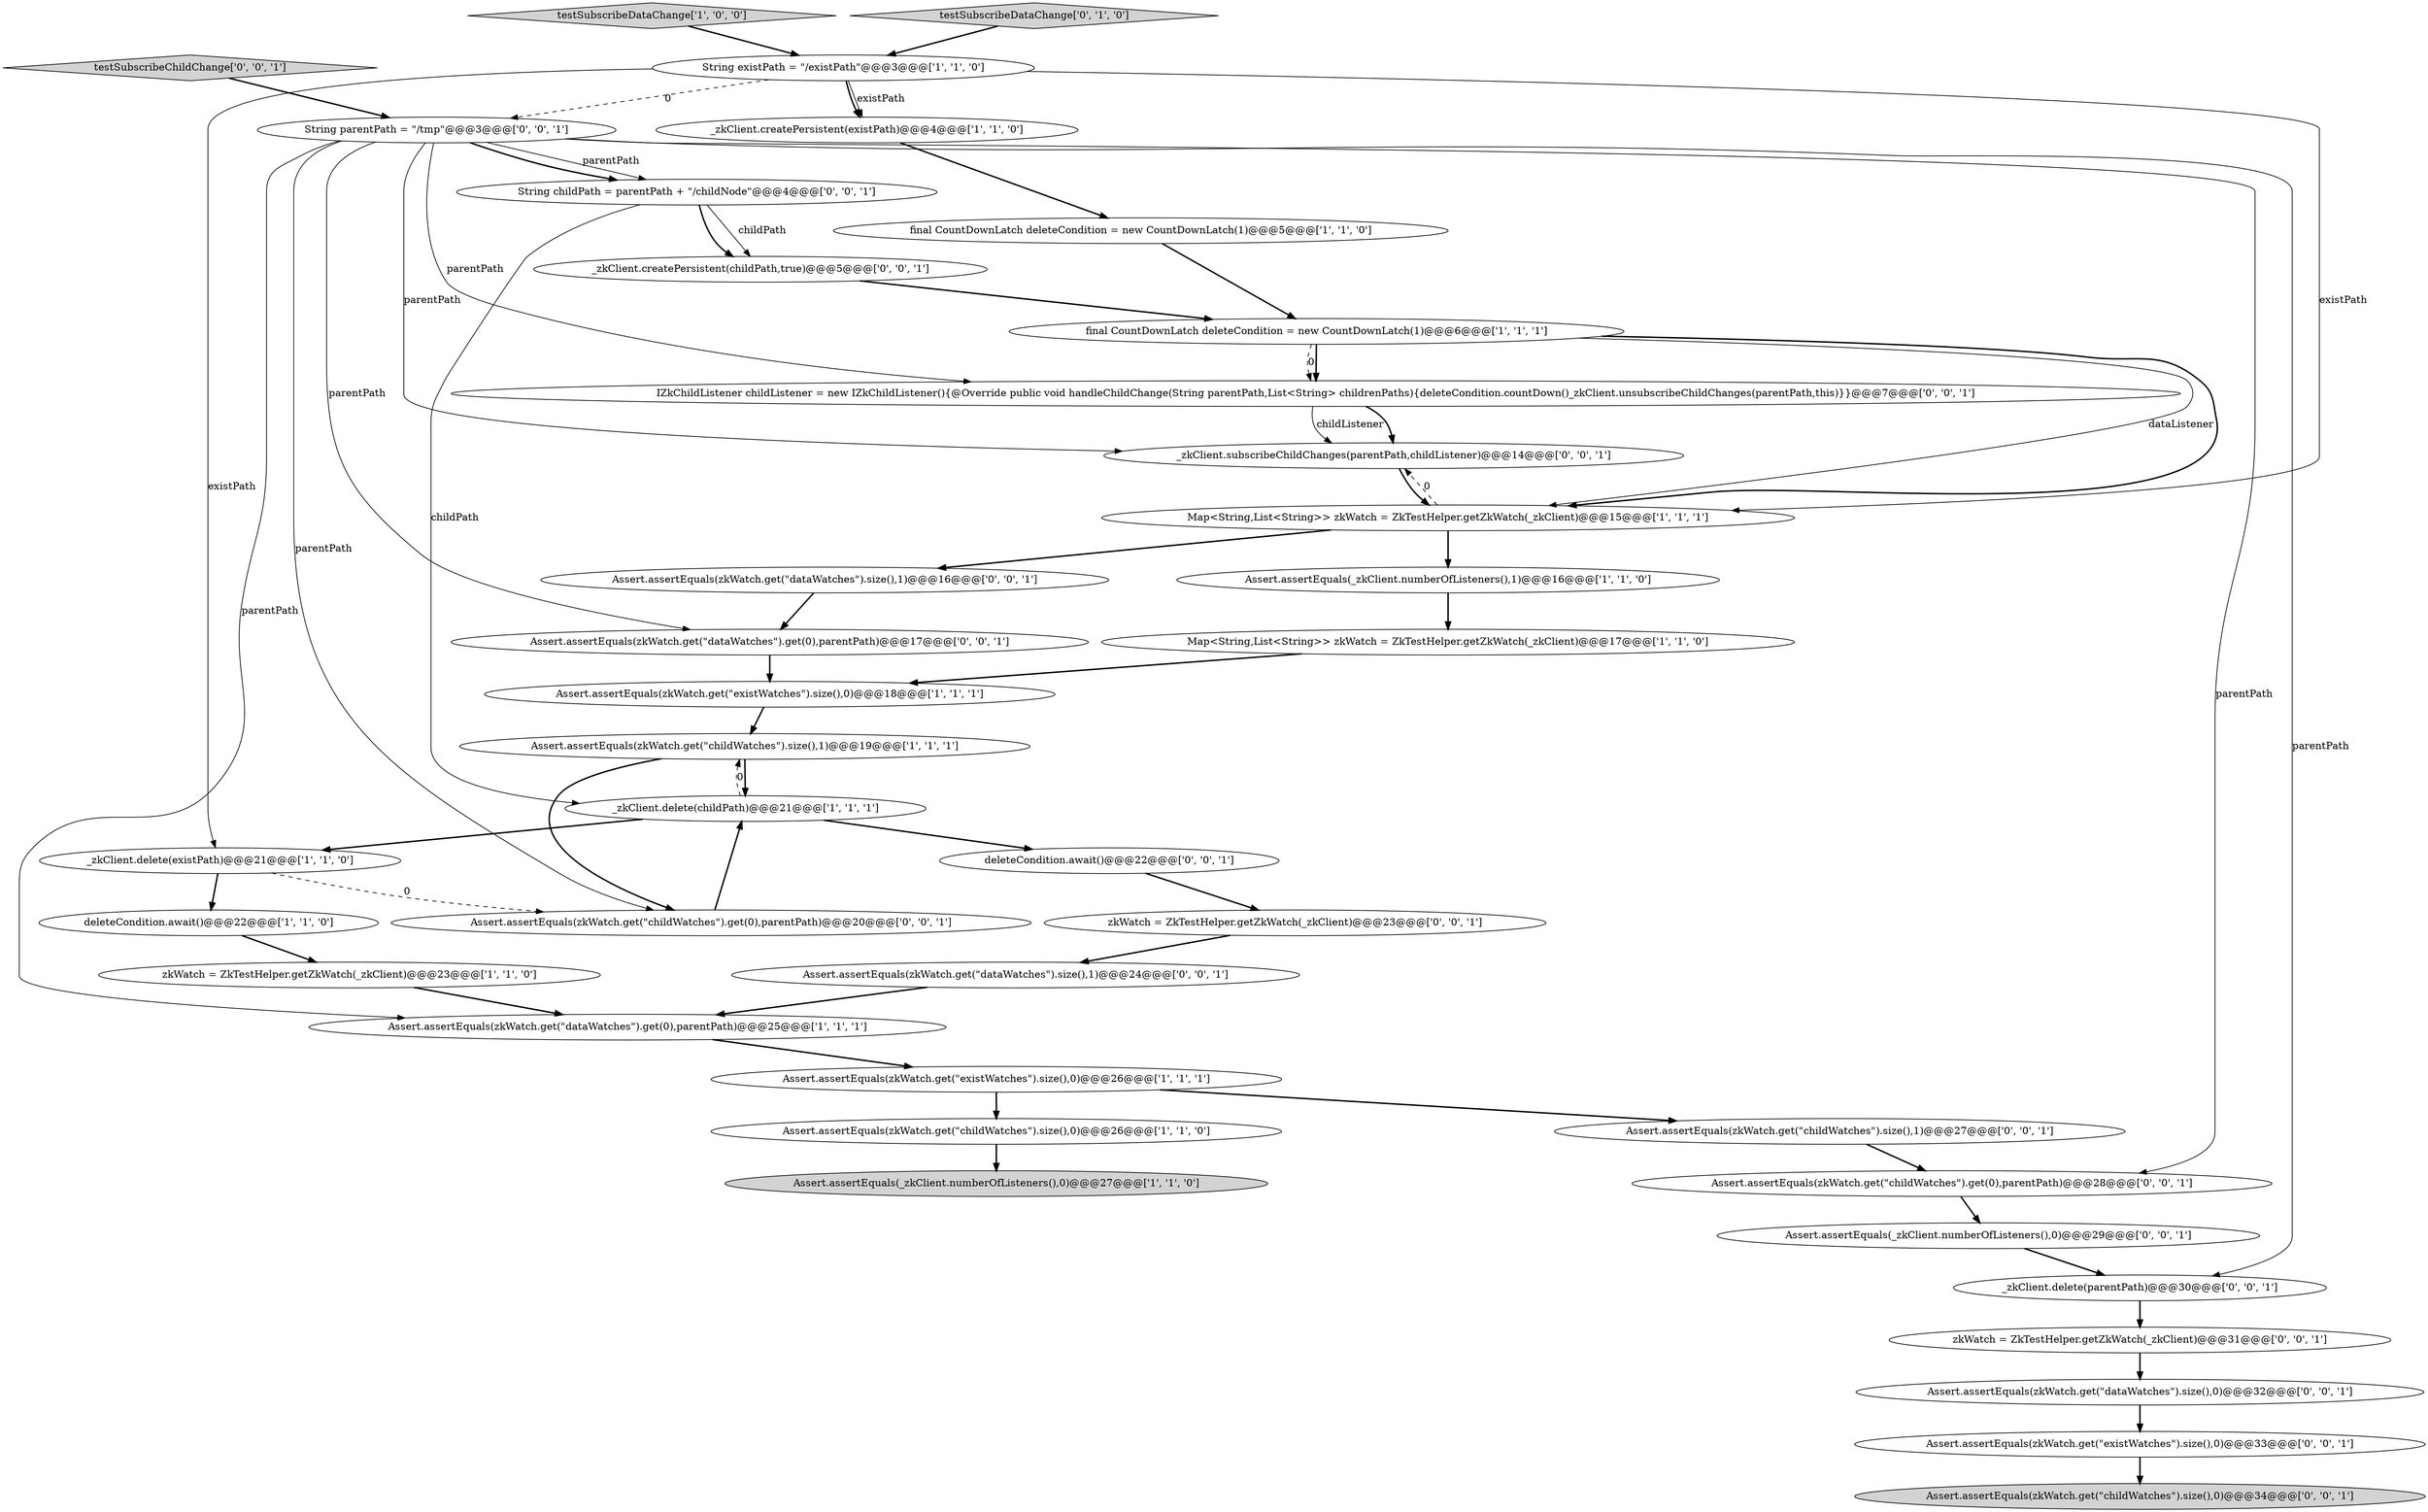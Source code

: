 digraph {
28 [style = filled, label = "IZkChildListener childListener = new IZkChildListener(){@Override public void handleChildChange(String parentPath,List<String> childrenPaths){deleteCondition.countDown()_zkClient.unsubscribeChildChanges(parentPath,this)}}@@@7@@@['0', '0', '1']", fillcolor = white, shape = ellipse image = "AAA0AAABBB3BBB"];
26 [style = filled, label = "Assert.assertEquals(zkWatch.get(\"dataWatches\").size(),1)@@@16@@@['0', '0', '1']", fillcolor = white, shape = ellipse image = "AAA0AAABBB3BBB"];
6 [style = filled, label = "Assert.assertEquals(zkWatch.get(\"childWatches\").size(),0)@@@26@@@['1', '1', '0']", fillcolor = white, shape = ellipse image = "AAA0AAABBB1BBB"];
7 [style = filled, label = "Assert.assertEquals(_zkClient.numberOfListeners(),0)@@@27@@@['1', '1', '0']", fillcolor = lightgray, shape = ellipse image = "AAA0AAABBB1BBB"];
14 [style = filled, label = "String existPath = \"/existPath\"@@@3@@@['1', '1', '0']", fillcolor = white, shape = ellipse image = "AAA0AAABBB1BBB"];
0 [style = filled, label = "_zkClient.createPersistent(existPath)@@@4@@@['1', '1', '0']", fillcolor = white, shape = ellipse image = "AAA0AAABBB1BBB"];
30 [style = filled, label = "String childPath = parentPath + \"/childNode\"@@@4@@@['0', '0', '1']", fillcolor = white, shape = ellipse image = "AAA0AAABBB3BBB"];
25 [style = filled, label = "String parentPath = \"/tmp\"@@@3@@@['0', '0', '1']", fillcolor = white, shape = ellipse image = "AAA0AAABBB3BBB"];
10 [style = filled, label = "Assert.assertEquals(zkWatch.get(\"dataWatches\").get(0),parentPath)@@@25@@@['1', '1', '1']", fillcolor = white, shape = ellipse image = "AAA0AAABBB1BBB"];
37 [style = filled, label = "deleteCondition.await()@@@22@@@['0', '0', '1']", fillcolor = white, shape = ellipse image = "AAA0AAABBB3BBB"];
1 [style = filled, label = "final CountDownLatch deleteCondition = new CountDownLatch(1)@@@5@@@['1', '1', '0']", fillcolor = white, shape = ellipse image = "AAA0AAABBB1BBB"];
31 [style = filled, label = "zkWatch = ZkTestHelper.getZkWatch(_zkClient)@@@23@@@['0', '0', '1']", fillcolor = white, shape = ellipse image = "AAA0AAABBB3BBB"];
15 [style = filled, label = "zkWatch = ZkTestHelper.getZkWatch(_zkClient)@@@23@@@['1', '1', '0']", fillcolor = white, shape = ellipse image = "AAA0AAABBB1BBB"];
13 [style = filled, label = "final CountDownLatch deleteCondition = new CountDownLatch(1)@@@6@@@['1', '1', '1']", fillcolor = white, shape = ellipse image = "AAA0AAABBB1BBB"];
16 [style = filled, label = "testSubscribeDataChange['1', '0', '0']", fillcolor = lightgray, shape = diamond image = "AAA0AAABBB1BBB"];
21 [style = filled, label = "_zkClient.createPersistent(childPath,true)@@@5@@@['0', '0', '1']", fillcolor = white, shape = ellipse image = "AAA0AAABBB3BBB"];
9 [style = filled, label = "Map<String,List<String>> zkWatch = ZkTestHelper.getZkWatch(_zkClient)@@@15@@@['1', '1', '1']", fillcolor = white, shape = ellipse image = "AAA0AAABBB1BBB"];
2 [style = filled, label = "Map<String,List<String>> zkWatch = ZkTestHelper.getZkWatch(_zkClient)@@@17@@@['1', '1', '0']", fillcolor = white, shape = ellipse image = "AAA0AAABBB1BBB"];
4 [style = filled, label = "_zkClient.delete(childPath)@@@21@@@['1', '1', '1']", fillcolor = white, shape = ellipse image = "AAA0AAABBB1BBB"];
24 [style = filled, label = "Assert.assertEquals(_zkClient.numberOfListeners(),0)@@@29@@@['0', '0', '1']", fillcolor = white, shape = ellipse image = "AAA0AAABBB3BBB"];
12 [style = filled, label = "Assert.assertEquals(_zkClient.numberOfListeners(),1)@@@16@@@['1', '1', '0']", fillcolor = white, shape = ellipse image = "AAA0AAABBB1BBB"];
34 [style = filled, label = "Assert.assertEquals(zkWatch.get(\"dataWatches\").size(),1)@@@24@@@['0', '0', '1']", fillcolor = white, shape = ellipse image = "AAA0AAABBB3BBB"];
17 [style = filled, label = "Assert.assertEquals(zkWatch.get(\"childWatches\").size(),1)@@@19@@@['1', '1', '1']", fillcolor = white, shape = ellipse image = "AAA0AAABBB1BBB"];
11 [style = filled, label = "_zkClient.delete(existPath)@@@21@@@['1', '1', '0']", fillcolor = white, shape = ellipse image = "AAA0AAABBB1BBB"];
20 [style = filled, label = "testSubscribeChildChange['0', '0', '1']", fillcolor = lightgray, shape = diamond image = "AAA0AAABBB3BBB"];
3 [style = filled, label = "Assert.assertEquals(zkWatch.get(\"existWatches\").size(),0)@@@18@@@['1', '1', '1']", fillcolor = white, shape = ellipse image = "AAA0AAABBB1BBB"];
22 [style = filled, label = "_zkClient.delete(parentPath)@@@30@@@['0', '0', '1']", fillcolor = white, shape = ellipse image = "AAA0AAABBB3BBB"];
23 [style = filled, label = "Assert.assertEquals(zkWatch.get(\"existWatches\").size(),0)@@@33@@@['0', '0', '1']", fillcolor = white, shape = ellipse image = "AAA0AAABBB3BBB"];
32 [style = filled, label = "Assert.assertEquals(zkWatch.get(\"dataWatches\").size(),0)@@@32@@@['0', '0', '1']", fillcolor = white, shape = ellipse image = "AAA0AAABBB3BBB"];
38 [style = filled, label = "Assert.assertEquals(zkWatch.get(\"childWatches\").size(),1)@@@27@@@['0', '0', '1']", fillcolor = white, shape = ellipse image = "AAA0AAABBB3BBB"];
19 [style = filled, label = "_zkClient.subscribeChildChanges(parentPath,childListener)@@@14@@@['0', '0', '1']", fillcolor = white, shape = ellipse image = "AAA0AAABBB3BBB"];
33 [style = filled, label = "Assert.assertEquals(zkWatch.get(\"dataWatches\").get(0),parentPath)@@@17@@@['0', '0', '1']", fillcolor = white, shape = ellipse image = "AAA0AAABBB3BBB"];
18 [style = filled, label = "testSubscribeDataChange['0', '1', '0']", fillcolor = lightgray, shape = diamond image = "AAA0AAABBB2BBB"];
35 [style = filled, label = "Assert.assertEquals(zkWatch.get(\"childWatches\").get(0),parentPath)@@@28@@@['0', '0', '1']", fillcolor = white, shape = ellipse image = "AAA0AAABBB3BBB"];
36 [style = filled, label = "zkWatch = ZkTestHelper.getZkWatch(_zkClient)@@@31@@@['0', '0', '1']", fillcolor = white, shape = ellipse image = "AAA0AAABBB3BBB"];
27 [style = filled, label = "Assert.assertEquals(zkWatch.get(\"childWatches\").size(),0)@@@34@@@['0', '0', '1']", fillcolor = lightgray, shape = ellipse image = "AAA0AAABBB3BBB"];
29 [style = filled, label = "Assert.assertEquals(zkWatch.get(\"childWatches\").get(0),parentPath)@@@20@@@['0', '0', '1']", fillcolor = white, shape = ellipse image = "AAA0AAABBB3BBB"];
8 [style = filled, label = "deleteCondition.await()@@@22@@@['1', '1', '0']", fillcolor = white, shape = ellipse image = "AAA0AAABBB1BBB"];
5 [style = filled, label = "Assert.assertEquals(zkWatch.get(\"existWatches\").size(),0)@@@26@@@['1', '1', '1']", fillcolor = white, shape = ellipse image = "AAA0AAABBB1BBB"];
14->11 [style = solid, label="existPath"];
28->19 [style = solid, label="childListener"];
15->10 [style = bold, label=""];
29->4 [style = bold, label=""];
14->0 [style = solid, label="existPath"];
32->23 [style = bold, label=""];
25->10 [style = solid, label="parentPath"];
8->15 [style = bold, label=""];
33->3 [style = bold, label=""];
23->27 [style = bold, label=""];
25->30 [style = solid, label="parentPath"];
4->17 [style = dashed, label="0"];
14->25 [style = dashed, label="0"];
13->9 [style = solid, label="dataListener"];
25->30 [style = bold, label=""];
2->3 [style = bold, label=""];
11->29 [style = dashed, label="0"];
36->32 [style = bold, label=""];
14->9 [style = solid, label="existPath"];
25->22 [style = solid, label="parentPath"];
34->10 [style = bold, label=""];
5->38 [style = bold, label=""];
24->22 [style = bold, label=""];
1->13 [style = bold, label=""];
20->25 [style = bold, label=""];
31->34 [style = bold, label=""];
35->24 [style = bold, label=""];
25->28 [style = solid, label="parentPath"];
9->26 [style = bold, label=""];
13->28 [style = dashed, label="0"];
9->19 [style = dashed, label="0"];
30->21 [style = solid, label="childPath"];
12->2 [style = bold, label=""];
30->21 [style = bold, label=""];
25->33 [style = solid, label="parentPath"];
30->4 [style = solid, label="childPath"];
10->5 [style = bold, label=""];
14->0 [style = bold, label=""];
5->6 [style = bold, label=""];
19->9 [style = bold, label=""];
4->37 [style = bold, label=""];
37->31 [style = bold, label=""];
0->1 [style = bold, label=""];
25->19 [style = solid, label="parentPath"];
25->29 [style = solid, label="parentPath"];
22->36 [style = bold, label=""];
28->19 [style = bold, label=""];
25->35 [style = solid, label="parentPath"];
3->17 [style = bold, label=""];
11->8 [style = bold, label=""];
16->14 [style = bold, label=""];
13->9 [style = bold, label=""];
9->12 [style = bold, label=""];
13->28 [style = bold, label=""];
6->7 [style = bold, label=""];
4->11 [style = bold, label=""];
17->29 [style = bold, label=""];
38->35 [style = bold, label=""];
26->33 [style = bold, label=""];
18->14 [style = bold, label=""];
17->4 [style = bold, label=""];
21->13 [style = bold, label=""];
}
